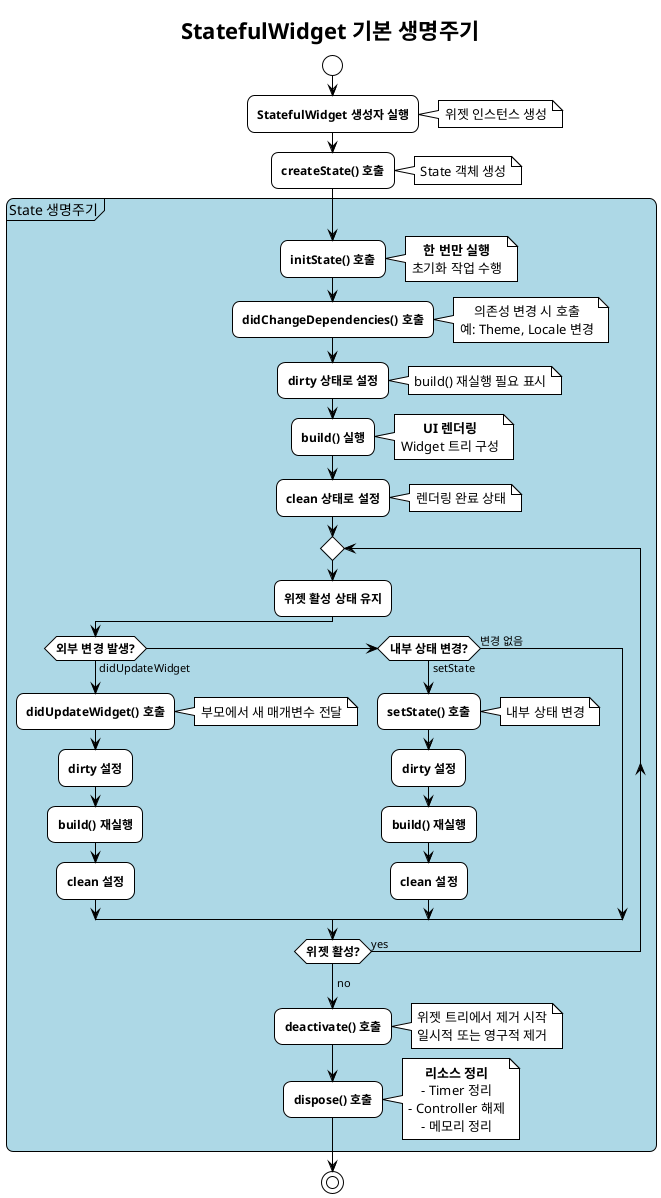@startuml StatefulWidget_Basic_Lifecycle
!theme plain
skinparam backgroundColor #FFFFFF
skinparam roundcorner 15
skinparam shadowing false
skinparam defaultTextAlignment center
skinparam activityFontSize 12
skinparam activityFontStyle bold

title StatefulWidget 기본 생명주기

start
:StatefulWidget 생성자 실행;
note right
  위젯 인스턴스 생성
end note

:createState() 호출;
note right
  State 객체 생성
end note

partition "State 생명주기" #LightBlue {
  :initState() 호출;
  note right
    **한 번만 실행**
    초기화 작업 수행
  end note

  :didChangeDependencies() 호출;
  note right
    의존성 변경 시 호출
    예: Theme, Locale 변경
  end note

  :dirty 상태로 설정;
  note right
    build() 재실행 필요 표시
  end note

  :build() 실행;
  note right
    **UI 렌더링**
    Widget 트리 구성
  end note

  :clean 상태로 설정;
  note right
    렌더링 완료 상태
  end note

  repeat
    :위젯 활성 상태 유지;

    if (외부 변경 발생?) then (didUpdateWidget)
      :didUpdateWidget() 호출;
      note right
        부모에서 새 매개변수 전달
      end note
      :dirty 설정;
      :build() 재실행;
      :clean 설정;
    elseif (내부 상태 변경?) then (setState)
      :setState() 호출;
      note right
        내부 상태 변경
      end note
      :dirty 설정;
      :build() 재실행;
      :clean 설정;
    else (변경 없음)
    endif
  repeat while (위젯 활성?) is (yes)
  -> no;

  :deactivate() 호출;
  note right
    위젯 트리에서 제거 시작
    일시적 또는 영구적 제거
  end note

  :dispose() 호출;
  note right
    **리소스 정리**
    - Timer 정리
    - Controller 해제
    - 메모리 정리
  end note
}

stop

@enduml